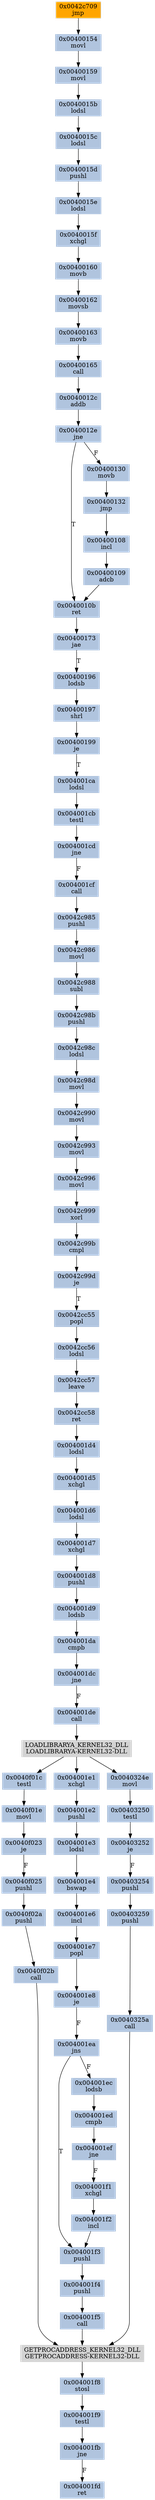 strict digraph G {
	graph [bgcolor=transparent,
		name=G
	];
	node [color=lightsteelblue,
		fillcolor=lightsteelblue,
		shape=rectangle,
		style=filled
	];
	"0x0040f01c"	[label="0x0040f01c
testl"];
	"0x0040f01e"	[label="0x0040f01e
movl"];
	"0x0040f01c" -> "0x0040f01e"	[color="#000000"];
	"0x004001e4"	[label="0x004001e4
bswap"];
	"0x004001e6"	[label="0x004001e6
incl"];
	"0x004001e4" -> "0x004001e6"	[color="#000000"];
	"0x004001d5"	[label="0x004001d5
xchgl"];
	"0x004001d6"	[label="0x004001d6
lodsl"];
	"0x004001d5" -> "0x004001d6"	[color="#000000"];
	"0x0042cc57"	[label="0x0042cc57
leave"];
	"0x0042cc58"	[label="0x0042cc58
ret"];
	"0x0042cc57" -> "0x0042cc58"	[color="#000000"];
	"0x004001f3"	[label="0x004001f3
pushl"];
	"0x004001f4"	[label="0x004001f4
pushl"];
	"0x004001f3" -> "0x004001f4"	[color="#000000"];
	"0x0042c985"	[label="0x0042c985
pushl"];
	"0x0042c986"	[label="0x0042c986
movl"];
	"0x0042c985" -> "0x0042c986"	[color="#000000"];
	"0x0042c709"	[color=lightgrey,
		fillcolor=orange,
		label="0x0042c709
jmp"];
	"0x00400154"	[label="0x00400154
movl"];
	"0x0042c709" -> "0x00400154"	[color="#000000"];
	"0x004001d4"	[label="0x004001d4
lodsl"];
	"0x0042cc58" -> "0x004001d4"	[color="#000000"];
	"0x004001cb"	[label="0x004001cb
testl"];
	"0x004001cd"	[label="0x004001cd
jne"];
	"0x004001cb" -> "0x004001cd"	[color="#000000"];
	"0x004001ef"	[label="0x004001ef
jne"];
	"0x004001f1"	[label="0x004001f1
xchgl"];
	"0x004001ef" -> "0x004001f1"	[color="#000000",
		label=F];
	"0x0040015c"	[label="0x0040015c
lodsl"];
	"0x0040015d"	[label="0x0040015d
pushl"];
	"0x0040015c" -> "0x0040015d"	[color="#000000"];
	"0x0040f02b"	[label="0x0040f02b
call"];
	GETPROCADDRESS_KERNEL32_DLL	[color=lightgrey,
		fillcolor=lightgrey,
		label="GETPROCADDRESS_KERNEL32_DLL
GETPROCADDRESS-KERNEL32-DLL"];
	"0x0040f02b" -> GETPROCADDRESS_KERNEL32_DLL	[color="#000000"];
	"0x00403259"	[label="0x00403259
pushl"];
	"0x0040325a"	[label="0x0040325a
call"];
	"0x00403259" -> "0x0040325a"	[color="#000000"];
	"0x004001f8"	[label="0x004001f8
stosl"];
	GETPROCADDRESS_KERNEL32_DLL -> "0x004001f8"	[color="#000000"];
	"0x004001ec"	[label="0x004001ec
lodsb"];
	"0x004001ed"	[label="0x004001ed
cmpb"];
	"0x004001ec" -> "0x004001ed"	[color="#000000"];
	"0x004001d7"	[label="0x004001d7
xchgl"];
	"0x004001d8"	[label="0x004001d8
pushl"];
	"0x004001d7" -> "0x004001d8"	[color="#000000"];
	"0x004001d6" -> "0x004001d7"	[color="#000000"];
	"0x004001fd"	[label="0x004001fd
ret"];
	"0x004001cf"	[label="0x004001cf
call"];
	"0x004001cf" -> "0x0042c985"	[color="#000000"];
	"0x004001ea"	[label="0x004001ea
jns"];
	"0x004001ea" -> "0x004001f3"	[color="#000000",
		label=T];
	"0x004001ea" -> "0x004001ec"	[color="#000000",
		label=F];
	"0x004001de"	[label="0x004001de
call"];
	LOADLIBRARYA_KERNEL32_DLL	[color=lightgrey,
		fillcolor=lightgrey,
		label="LOADLIBRARYA_KERNEL32_DLL
LOADLIBRARYA-KERNEL32-DLL"];
	"0x004001de" -> LOADLIBRARYA_KERNEL32_DLL	[color="#000000"];
	"0x00403250"	[label="0x00403250
testl"];
	"0x00403252"	[label="0x00403252
je"];
	"0x00403250" -> "0x00403252"	[color="#000000"];
	"0x0040012c"	[label="0x0040012c
addb"];
	"0x0040012e"	[label="0x0040012e
jne"];
	"0x0040012c" -> "0x0040012e"	[color="#000000"];
	"0x00400109"	[label="0x00400109
adcb"];
	"0x0040010b"	[label="0x0040010b
ret"];
	"0x00400109" -> "0x0040010b"	[color="#000000"];
	"0x004001e7"	[label="0x004001e7
popl"];
	"0x004001e6" -> "0x004001e7"	[color="#000000"];
	"0x004001e8"	[label="0x004001e8
je"];
	"0x004001e8" -> "0x004001ea"	[color="#000000",
		label=F];
	"0x004001e2"	[label="0x004001e2
pushl"];
	"0x004001e3"	[label="0x004001e3
lodsl"];
	"0x004001e2" -> "0x004001e3"	[color="#000000"];
	"0x00400199"	[label="0x00400199
je"];
	"0x004001ca"	[label="0x004001ca
lodsl"];
	"0x00400199" -> "0x004001ca"	[color="#000000",
		label=T];
	"0x004001f2"	[label="0x004001f2
incl"];
	"0x004001f1" -> "0x004001f2"	[color="#000000"];
	"0x0040f023"	[label="0x0040f023
je"];
	"0x0040f01e" -> "0x0040f023"	[color="#000000"];
	"0x0040015b"	[label="0x0040015b
lodsl"];
	"0x0040015b" -> "0x0040015c"	[color="#000000"];
	"0x0042c988"	[label="0x0042c988
subl"];
	"0x0042c98b"	[label="0x0042c98b
pushl"];
	"0x0042c988" -> "0x0042c98b"	[color="#000000"];
	"0x004001d4" -> "0x004001d5"	[color="#000000"];
	"0x0040f025"	[label="0x0040f025
pushl"];
	"0x0040f023" -> "0x0040f025"	[color="#000000",
		label=F];
	"0x0040325a" -> GETPROCADDRESS_KERNEL32_DLL	[color="#000000"];
	"0x00400162"	[label="0x00400162
movsb"];
	"0x00400163"	[label="0x00400163
movb"];
	"0x00400162" -> "0x00400163"	[color="#000000"];
	"0x00403254"	[label="0x00403254
pushl"];
	"0x00403254" -> "0x00403259"	[color="#000000"];
	"0x00400165"	[label="0x00400165
call"];
	"0x00400165" -> "0x0040012c"	[color="#000000"];
	"0x0042c98d"	[label="0x0042c98d
movl"];
	"0x0042c990"	[label="0x0042c990
movl"];
	"0x0042c98d" -> "0x0042c990"	[color="#000000"];
	"0x00400160"	[label="0x00400160
movb"];
	"0x00400160" -> "0x00400162"	[color="#000000"];
	"0x004001f9"	[label="0x004001f9
testl"];
	"0x004001fb"	[label="0x004001fb
jne"];
	"0x004001f9" -> "0x004001fb"	[color="#000000"];
	"0x0040015e"	[label="0x0040015e
lodsl"];
	"0x0040015f"	[label="0x0040015f
xchgl"];
	"0x0040015e" -> "0x0040015f"	[color="#000000"];
	"0x004001f2" -> "0x004001f3"	[color="#000000"];
	"0x00400130"	[label="0x00400130
movb"];
	"0x00400132"	[label="0x00400132
jmp"];
	"0x00400130" -> "0x00400132"	[color="#000000"];
	"0x004001e1"	[label="0x004001e1
xchgl"];
	"0x004001e1" -> "0x004001e2"	[color="#000000"];
	"0x00400159"	[label="0x00400159
movl"];
	"0x00400154" -> "0x00400159"	[color="#000000"];
	"0x004001e3" -> "0x004001e4"	[color="#000000"];
	"0x0040015f" -> "0x00400160"	[color="#000000"];
	"0x004001f5"	[label="0x004001f5
call"];
	"0x004001f4" -> "0x004001f5"	[color="#000000"];
	"0x00400196"	[label="0x00400196
lodsb"];
	"0x00400197"	[label="0x00400197
shrl"];
	"0x00400196" -> "0x00400197"	[color="#000000"];
	"0x0040f02a"	[label="0x0040f02a
pushl"];
	"0x0040f025" -> "0x0040f02a"	[color="#000000"];
	"0x0042c99b"	[label="0x0042c99b
cmpl"];
	"0x0042c99d"	[label="0x0042c99d
je"];
	"0x0042c99b" -> "0x0042c99d"	[color="#000000"];
	"0x004001ca" -> "0x004001cb"	[color="#000000"];
	"0x00403252" -> "0x00403254"	[color="#000000",
		label=F];
	"0x0042c98c"	[label="0x0042c98c
lodsl"];
	"0x0042c98b" -> "0x0042c98c"	[color="#000000"];
	"0x0042c986" -> "0x0042c988"	[color="#000000"];
	"0x0040012e" -> "0x00400130"	[color="#000000",
		label=F];
	"0x0040012e" -> "0x0040010b"	[color="#000000",
		label=T];
	"0x004001e7" -> "0x004001e8"	[color="#000000"];
	"0x0042cc55"	[label="0x0042cc55
popl"];
	"0x0042c99d" -> "0x0042cc55"	[color="#000000",
		label=T];
	"0x0042cc56"	[label="0x0042cc56
lodsl"];
	"0x0042cc56" -> "0x0042cc57"	[color="#000000"];
	"0x00400108"	[label="0x00400108
incl"];
	"0x00400132" -> "0x00400108"	[color="#000000"];
	"0x004001d9"	[label="0x004001d9
lodsb"];
	"0x004001d8" -> "0x004001d9"	[color="#000000"];
	"0x0042c993"	[label="0x0042c993
movl"];
	"0x0042c990" -> "0x0042c993"	[color="#000000"];
	"0x0042c996"	[label="0x0042c996
movl"];
	"0x0042c993" -> "0x0042c996"	[color="#000000"];
	"0x004001f8" -> "0x004001f9"	[color="#000000"];
	"0x0042c999"	[label="0x0042c999
xorl"];
	"0x0042c996" -> "0x0042c999"	[color="#000000"];
	"0x0042cc55" -> "0x0042cc56"	[color="#000000"];
	"0x00400197" -> "0x00400199"	[color="#000000"];
	"0x00400108" -> "0x00400109"	[color="#000000"];
	"0x0040324e"	[label="0x0040324e
movl"];
	"0x0040324e" -> "0x00403250"	[color="#000000"];
	"0x0040f02a" -> "0x0040f02b"	[color="#000000"];
	"0x004001da"	[label="0x004001da
cmpb"];
	"0x004001dc"	[label="0x004001dc
jne"];
	"0x004001da" -> "0x004001dc"	[color="#000000"];
	"0x004001ed" -> "0x004001ef"	[color="#000000"];
	LOADLIBRARYA_KERNEL32_DLL -> "0x0040f01c"	[color="#000000"];
	LOADLIBRARYA_KERNEL32_DLL -> "0x004001e1"	[color="#000000"];
	LOADLIBRARYA_KERNEL32_DLL -> "0x0040324e"	[color="#000000"];
	"0x004001fb" -> "0x004001fd"	[color="#000000",
		label=F];
	"0x00400159" -> "0x0040015b"	[color="#000000"];
	"0x00400173"	[label="0x00400173
jae"];
	"0x0040010b" -> "0x00400173"	[color="#000000"];
	"0x004001dc" -> "0x004001de"	[color="#000000",
		label=F];
	"0x0042c999" -> "0x0042c99b"	[color="#000000"];
	"0x004001cd" -> "0x004001cf"	[color="#000000",
		label=F];
	"0x00400163" -> "0x00400165"	[color="#000000"];
	"0x004001d9" -> "0x004001da"	[color="#000000"];
	"0x0040015d" -> "0x0040015e"	[color="#000000"];
	"0x0042c98c" -> "0x0042c98d"	[color="#000000"];
	"0x004001f5" -> GETPROCADDRESS_KERNEL32_DLL	[color="#000000"];
	"0x00400173" -> "0x00400196"	[color="#000000",
		label=T];
}
